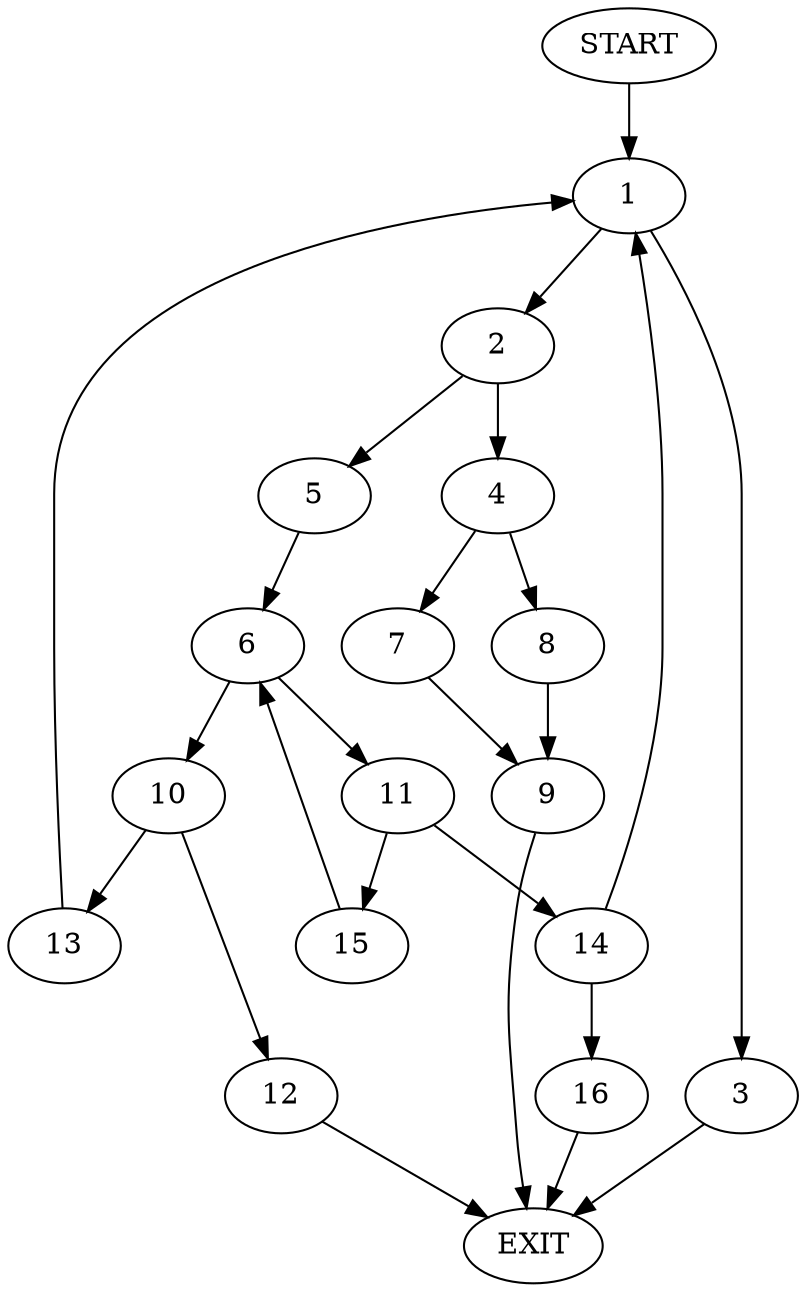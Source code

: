 digraph {
0 [label="START"]
17 [label="EXIT"]
0 -> 1
1 -> 2
1 -> 3
3 -> 17
2 -> 4
2 -> 5
5 -> 6
4 -> 7
4 -> 8
8 -> 9
7 -> 9
9 -> 17
6 -> 10
6 -> 11
10 -> 12
10 -> 13
11 -> 14
11 -> 15
14 -> 1
14 -> 16
15 -> 6
16 -> 17
12 -> 17
13 -> 1
}
